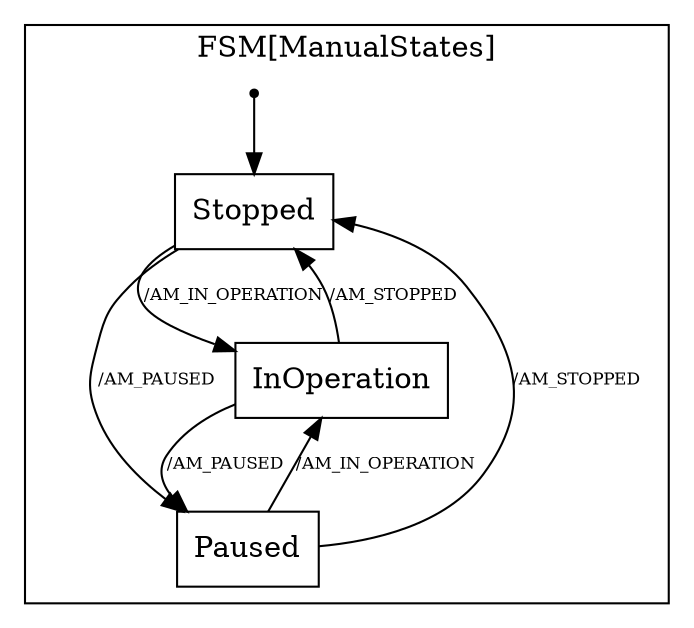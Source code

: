 digraph G {
compound=true;
node [shape=box];
subgraph cluster_0 {
URL="/AutoMowerSafeStates/Manual/ManualStates";
label="FSM[ManualStates]";
"0start" [shape=point];
1 [URL="/AutoMowerSafeStates/Manual/ManualStates/Stopped", label=Stopped];
2 [URL="/AutoMowerSafeStates/Manual/ManualStates/InOperation", label=InOperation];
3 [URL="/AutoMowerSafeStates/Manual/ManualStates/Paused", label=Paused];
}

"0start" -> 1  [fontsize=8];
1 -> 2  [fontsize=8, label="/AM_IN_OPERATION"];
1 -> 3  [fontsize=8, label="/AM_PAUSED"];
2 -> 1  [fontsize=8, label="/AM_STOPPED"];
2 -> 3  [fontsize=8, label="/AM_PAUSED"];
3 -> 1  [fontsize=8, label="/AM_STOPPED"];
3 -> 2  [fontsize=8, label="/AM_IN_OPERATION"];
}
